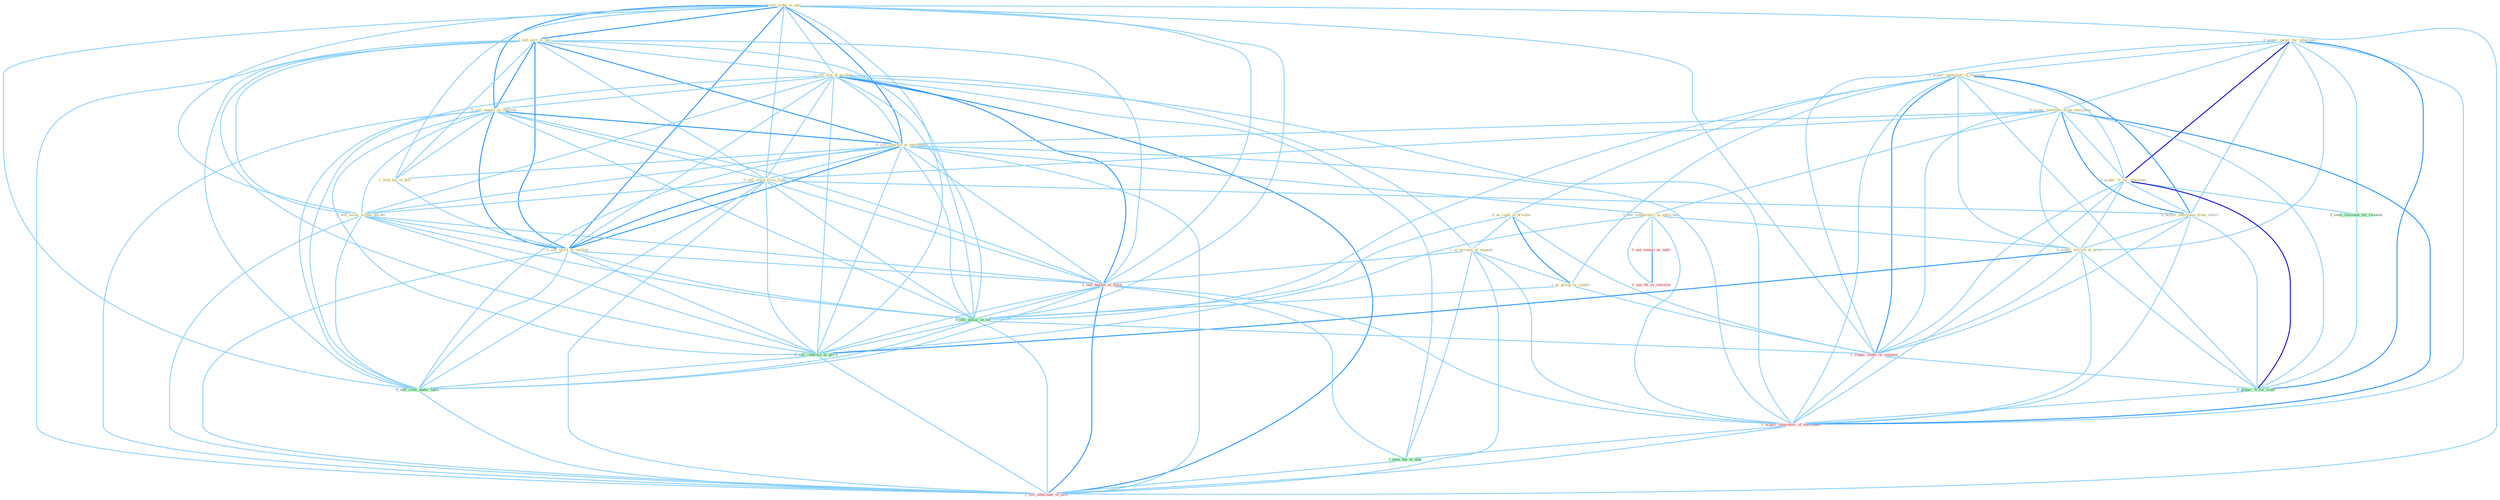 Graph G{ 
    node
    [shape=polygon,style=filled,width=.5,height=.06,color="#BDFCC9",fixedsize=true,fontsize=4,
    fontcolor="#2f4f4f"];
    {node
    [color="#ffffe0", fontcolor="#8b7d6b"] "0_sell_stake_to_unit " "0_sell_part_to_the " "1_sell_mix_of_product " "0_acquir_retail_for_othernum " "0_acquir_entitynam_in_yearnum " "0_sell_annuiti_to_individu " "0_acquir_portfolio_from_entitynam " "0_sell_interest_to_entitynam " "0_sell_stock_from_floor " "1_see_counterpart_at_entitynam " "0_acquir_%_for_othernum " "0_us_rank_in_brochur " "1_us_account_of_magnat " "0_sell_secur_within_border " "0_acquir_entitynam_from_vehicl " "1_hold_kei_to_bid " "1_us_group_in_countri " "0_acquir_million_at_price " "0_sell_stock_to_institut "}
{node [color="#fff0f5", fontcolor="#b22222"] "1_sell_basket_of_stock " "0_see_resign_as_indic " "1_acquir_stake_in_compani " "1_acquir_laboratori_of_entitynam " "1_sell_othernum_of_offic " "0_see_thi_as_reaction "}
edge [color="#B0E2FF"];

	"0_sell_stake_to_unit " -- "0_sell_part_to_the " [w="2", color="#1e90ff" , len=0.8];
	"0_sell_stake_to_unit " -- "1_sell_mix_of_product " [w="1", color="#87cefa" ];
	"0_sell_stake_to_unit " -- "0_sell_annuiti_to_individu " [w="2", color="#1e90ff" , len=0.8];
	"0_sell_stake_to_unit " -- "0_sell_interest_to_entitynam " [w="2", color="#1e90ff" , len=0.8];
	"0_sell_stake_to_unit " -- "0_sell_stock_from_floor " [w="1", color="#87cefa" ];
	"0_sell_stake_to_unit " -- "0_sell_secur_within_border " [w="1", color="#87cefa" ];
	"0_sell_stake_to_unit " -- "1_hold_kei_to_bid " [w="1", color="#87cefa" ];
	"0_sell_stake_to_unit " -- "0_sell_stock_to_institut " [w="2", color="#1e90ff" , len=0.8];
	"0_sell_stake_to_unit " -- "1_sell_basket_of_stock " [w="1", color="#87cefa" ];
	"0_sell_stake_to_unit " -- "0_sell_dollar_in_lot " [w="1", color="#87cefa" ];
	"0_sell_stake_to_unit " -- "1_acquir_stake_in_compani " [w="1", color="#87cefa" ];
	"0_sell_stake_to_unit " -- "0_sell_contract_at_price " [w="1", color="#87cefa" ];
	"0_sell_stake_to_unit " -- "0_sell_cloth_under_label " [w="1", color="#87cefa" ];
	"0_sell_stake_to_unit " -- "1_sell_othernum_of_offic " [w="1", color="#87cefa" ];
	"0_sell_part_to_the " -- "1_sell_mix_of_product " [w="1", color="#87cefa" ];
	"0_sell_part_to_the " -- "0_sell_annuiti_to_individu " [w="2", color="#1e90ff" , len=0.8];
	"0_sell_part_to_the " -- "0_sell_interest_to_entitynam " [w="2", color="#1e90ff" , len=0.8];
	"0_sell_part_to_the " -- "0_sell_stock_from_floor " [w="1", color="#87cefa" ];
	"0_sell_part_to_the " -- "0_sell_secur_within_border " [w="1", color="#87cefa" ];
	"0_sell_part_to_the " -- "1_hold_kei_to_bid " [w="1", color="#87cefa" ];
	"0_sell_part_to_the " -- "0_sell_stock_to_institut " [w="2", color="#1e90ff" , len=0.8];
	"0_sell_part_to_the " -- "1_sell_basket_of_stock " [w="1", color="#87cefa" ];
	"0_sell_part_to_the " -- "0_sell_dollar_in_lot " [w="1", color="#87cefa" ];
	"0_sell_part_to_the " -- "0_sell_contract_at_price " [w="1", color="#87cefa" ];
	"0_sell_part_to_the " -- "0_sell_cloth_under_label " [w="1", color="#87cefa" ];
	"0_sell_part_to_the " -- "1_sell_othernum_of_offic " [w="1", color="#87cefa" ];
	"1_sell_mix_of_product " -- "0_sell_annuiti_to_individu " [w="1", color="#87cefa" ];
	"1_sell_mix_of_product " -- "0_sell_interest_to_entitynam " [w="1", color="#87cefa" ];
	"1_sell_mix_of_product " -- "0_sell_stock_from_floor " [w="1", color="#87cefa" ];
	"1_sell_mix_of_product " -- "1_us_account_of_magnat " [w="1", color="#87cefa" ];
	"1_sell_mix_of_product " -- "0_sell_secur_within_border " [w="1", color="#87cefa" ];
	"1_sell_mix_of_product " -- "0_sell_stock_to_institut " [w="1", color="#87cefa" ];
	"1_sell_mix_of_product " -- "1_sell_basket_of_stock " [w="2", color="#1e90ff" , len=0.8];
	"1_sell_mix_of_product " -- "0_sell_dollar_in_lot " [w="1", color="#87cefa" ];
	"1_sell_mix_of_product " -- "0_sell_contract_at_price " [w="1", color="#87cefa" ];
	"1_sell_mix_of_product " -- "1_acquir_laboratori_of_entitynam " [w="1", color="#87cefa" ];
	"1_sell_mix_of_product " -- "0_sell_cloth_under_label " [w="1", color="#87cefa" ];
	"1_sell_mix_of_product " -- "1_seen_the_of_that " [w="1", color="#87cefa" ];
	"1_sell_mix_of_product " -- "1_sell_othernum_of_offic " [w="2", color="#1e90ff" , len=0.8];
	"0_acquir_retail_for_othernum " -- "0_acquir_entitynam_in_yearnum " [w="1", color="#87cefa" ];
	"0_acquir_retail_for_othernum " -- "0_acquir_portfolio_from_entitynam " [w="1", color="#87cefa" ];
	"0_acquir_retail_for_othernum " -- "0_acquir_%_for_othernum " [w="3", color="#0000cd" , len=0.6];
	"0_acquir_retail_for_othernum " -- "0_acquir_entitynam_from_vehicl " [w="1", color="#87cefa" ];
	"0_acquir_retail_for_othernum " -- "0_acquir_million_at_price " [w="1", color="#87cefa" ];
	"0_acquir_retail_for_othernum " -- "0_seek_classmat_for_reunion " [w="1", color="#87cefa" ];
	"0_acquir_retail_for_othernum " -- "1_acquir_stake_in_compani " [w="1", color="#87cefa" ];
	"0_acquir_retail_for_othernum " -- "0_acquir_%_for_franc " [w="2", color="#1e90ff" , len=0.8];
	"0_acquir_retail_for_othernum " -- "1_acquir_laboratori_of_entitynam " [w="1", color="#87cefa" ];
	"0_acquir_entitynam_in_yearnum " -- "0_acquir_portfolio_from_entitynam " [w="1", color="#87cefa" ];
	"0_acquir_entitynam_in_yearnum " -- "0_acquir_%_for_othernum " [w="1", color="#87cefa" ];
	"0_acquir_entitynam_in_yearnum " -- "0_us_rank_in_brochur " [w="1", color="#87cefa" ];
	"0_acquir_entitynam_in_yearnum " -- "0_acquir_entitynam_from_vehicl " [w="2", color="#1e90ff" , len=0.8];
	"0_acquir_entitynam_in_yearnum " -- "1_us_group_in_countri " [w="1", color="#87cefa" ];
	"0_acquir_entitynam_in_yearnum " -- "0_acquir_million_at_price " [w="1", color="#87cefa" ];
	"0_acquir_entitynam_in_yearnum " -- "0_sell_dollar_in_lot " [w="1", color="#87cefa" ];
	"0_acquir_entitynam_in_yearnum " -- "1_acquir_stake_in_compani " [w="2", color="#1e90ff" , len=0.8];
	"0_acquir_entitynam_in_yearnum " -- "0_acquir_%_for_franc " [w="1", color="#87cefa" ];
	"0_acquir_entitynam_in_yearnum " -- "1_acquir_laboratori_of_entitynam " [w="1", color="#87cefa" ];
	"0_sell_annuiti_to_individu " -- "0_sell_interest_to_entitynam " [w="2", color="#1e90ff" , len=0.8];
	"0_sell_annuiti_to_individu " -- "0_sell_stock_from_floor " [w="1", color="#87cefa" ];
	"0_sell_annuiti_to_individu " -- "0_sell_secur_within_border " [w="1", color="#87cefa" ];
	"0_sell_annuiti_to_individu " -- "1_hold_kei_to_bid " [w="1", color="#87cefa" ];
	"0_sell_annuiti_to_individu " -- "0_sell_stock_to_institut " [w="2", color="#1e90ff" , len=0.8];
	"0_sell_annuiti_to_individu " -- "1_sell_basket_of_stock " [w="1", color="#87cefa" ];
	"0_sell_annuiti_to_individu " -- "0_sell_dollar_in_lot " [w="1", color="#87cefa" ];
	"0_sell_annuiti_to_individu " -- "0_sell_contract_at_price " [w="1", color="#87cefa" ];
	"0_sell_annuiti_to_individu " -- "0_sell_cloth_under_label " [w="1", color="#87cefa" ];
	"0_sell_annuiti_to_individu " -- "1_sell_othernum_of_offic " [w="1", color="#87cefa" ];
	"0_acquir_portfolio_from_entitynam " -- "0_sell_interest_to_entitynam " [w="1", color="#87cefa" ];
	"0_acquir_portfolio_from_entitynam " -- "0_sell_stock_from_floor " [w="1", color="#87cefa" ];
	"0_acquir_portfolio_from_entitynam " -- "1_see_counterpart_at_entitynam " [w="1", color="#87cefa" ];
	"0_acquir_portfolio_from_entitynam " -- "0_acquir_%_for_othernum " [w="1", color="#87cefa" ];
	"0_acquir_portfolio_from_entitynam " -- "0_acquir_entitynam_from_vehicl " [w="2", color="#1e90ff" , len=0.8];
	"0_acquir_portfolio_from_entitynam " -- "0_acquir_million_at_price " [w="1", color="#87cefa" ];
	"0_acquir_portfolio_from_entitynam " -- "1_acquir_stake_in_compani " [w="1", color="#87cefa" ];
	"0_acquir_portfolio_from_entitynam " -- "0_acquir_%_for_franc " [w="1", color="#87cefa" ];
	"0_acquir_portfolio_from_entitynam " -- "1_acquir_laboratori_of_entitynam " [w="2", color="#1e90ff" , len=0.8];
	"0_sell_interest_to_entitynam " -- "0_sell_stock_from_floor " [w="1", color="#87cefa" ];
	"0_sell_interest_to_entitynam " -- "1_see_counterpart_at_entitynam " [w="1", color="#87cefa" ];
	"0_sell_interest_to_entitynam " -- "0_sell_secur_within_border " [w="1", color="#87cefa" ];
	"0_sell_interest_to_entitynam " -- "1_hold_kei_to_bid " [w="1", color="#87cefa" ];
	"0_sell_interest_to_entitynam " -- "0_sell_stock_to_institut " [w="2", color="#1e90ff" , len=0.8];
	"0_sell_interest_to_entitynam " -- "1_sell_basket_of_stock " [w="1", color="#87cefa" ];
	"0_sell_interest_to_entitynam " -- "0_sell_dollar_in_lot " [w="1", color="#87cefa" ];
	"0_sell_interest_to_entitynam " -- "0_sell_contract_at_price " [w="1", color="#87cefa" ];
	"0_sell_interest_to_entitynam " -- "1_acquir_laboratori_of_entitynam " [w="1", color="#87cefa" ];
	"0_sell_interest_to_entitynam " -- "0_sell_cloth_under_label " [w="1", color="#87cefa" ];
	"0_sell_interest_to_entitynam " -- "1_sell_othernum_of_offic " [w="1", color="#87cefa" ];
	"0_sell_stock_from_floor " -- "0_sell_secur_within_border " [w="1", color="#87cefa" ];
	"0_sell_stock_from_floor " -- "0_acquir_entitynam_from_vehicl " [w="1", color="#87cefa" ];
	"0_sell_stock_from_floor " -- "0_sell_stock_to_institut " [w="2", color="#1e90ff" , len=0.8];
	"0_sell_stock_from_floor " -- "1_sell_basket_of_stock " [w="1", color="#87cefa" ];
	"0_sell_stock_from_floor " -- "0_sell_dollar_in_lot " [w="1", color="#87cefa" ];
	"0_sell_stock_from_floor " -- "0_sell_contract_at_price " [w="1", color="#87cefa" ];
	"0_sell_stock_from_floor " -- "0_sell_cloth_under_label " [w="1", color="#87cefa" ];
	"0_sell_stock_from_floor " -- "1_sell_othernum_of_offic " [w="1", color="#87cefa" ];
	"1_see_counterpart_at_entitynam " -- "0_acquir_million_at_price " [w="1", color="#87cefa" ];
	"1_see_counterpart_at_entitynam " -- "0_see_resign_as_indic " [w="1", color="#87cefa" ];
	"1_see_counterpart_at_entitynam " -- "0_sell_contract_at_price " [w="1", color="#87cefa" ];
	"1_see_counterpart_at_entitynam " -- "1_acquir_laboratori_of_entitynam " [w="1", color="#87cefa" ];
	"1_see_counterpart_at_entitynam " -- "0_see_thi_as_reaction " [w="1", color="#87cefa" ];
	"0_acquir_%_for_othernum " -- "0_acquir_entitynam_from_vehicl " [w="1", color="#87cefa" ];
	"0_acquir_%_for_othernum " -- "0_acquir_million_at_price " [w="1", color="#87cefa" ];
	"0_acquir_%_for_othernum " -- "0_seek_classmat_for_reunion " [w="1", color="#87cefa" ];
	"0_acquir_%_for_othernum " -- "1_acquir_stake_in_compani " [w="1", color="#87cefa" ];
	"0_acquir_%_for_othernum " -- "0_acquir_%_for_franc " [w="3", color="#0000cd" , len=0.6];
	"0_acquir_%_for_othernum " -- "1_acquir_laboratori_of_entitynam " [w="1", color="#87cefa" ];
	"0_us_rank_in_brochur " -- "1_us_account_of_magnat " [w="1", color="#87cefa" ];
	"0_us_rank_in_brochur " -- "1_us_group_in_countri " [w="2", color="#1e90ff" , len=0.8];
	"0_us_rank_in_brochur " -- "0_sell_dollar_in_lot " [w="1", color="#87cefa" ];
	"0_us_rank_in_brochur " -- "1_acquir_stake_in_compani " [w="1", color="#87cefa" ];
	"1_us_account_of_magnat " -- "1_us_group_in_countri " [w="1", color="#87cefa" ];
	"1_us_account_of_magnat " -- "1_sell_basket_of_stock " [w="1", color="#87cefa" ];
	"1_us_account_of_magnat " -- "1_acquir_laboratori_of_entitynam " [w="1", color="#87cefa" ];
	"1_us_account_of_magnat " -- "1_seen_the_of_that " [w="1", color="#87cefa" ];
	"1_us_account_of_magnat " -- "1_sell_othernum_of_offic " [w="1", color="#87cefa" ];
	"0_sell_secur_within_border " -- "0_sell_stock_to_institut " [w="1", color="#87cefa" ];
	"0_sell_secur_within_border " -- "1_sell_basket_of_stock " [w="1", color="#87cefa" ];
	"0_sell_secur_within_border " -- "0_sell_dollar_in_lot " [w="1", color="#87cefa" ];
	"0_sell_secur_within_border " -- "0_sell_contract_at_price " [w="1", color="#87cefa" ];
	"0_sell_secur_within_border " -- "0_sell_cloth_under_label " [w="1", color="#87cefa" ];
	"0_sell_secur_within_border " -- "1_sell_othernum_of_offic " [w="1", color="#87cefa" ];
	"0_acquir_entitynam_from_vehicl " -- "0_acquir_million_at_price " [w="1", color="#87cefa" ];
	"0_acquir_entitynam_from_vehicl " -- "1_acquir_stake_in_compani " [w="1", color="#87cefa" ];
	"0_acquir_entitynam_from_vehicl " -- "0_acquir_%_for_franc " [w="1", color="#87cefa" ];
	"0_acquir_entitynam_from_vehicl " -- "1_acquir_laboratori_of_entitynam " [w="1", color="#87cefa" ];
	"1_hold_kei_to_bid " -- "0_sell_stock_to_institut " [w="1", color="#87cefa" ];
	"1_us_group_in_countri " -- "0_sell_dollar_in_lot " [w="1", color="#87cefa" ];
	"1_us_group_in_countri " -- "1_acquir_stake_in_compani " [w="1", color="#87cefa" ];
	"0_acquir_million_at_price " -- "1_acquir_stake_in_compani " [w="1", color="#87cefa" ];
	"0_acquir_million_at_price " -- "0_acquir_%_for_franc " [w="1", color="#87cefa" ];
	"0_acquir_million_at_price " -- "0_sell_contract_at_price " [w="2", color="#1e90ff" , len=0.8];
	"0_acquir_million_at_price " -- "1_acquir_laboratori_of_entitynam " [w="1", color="#87cefa" ];
	"0_sell_stock_to_institut " -- "1_sell_basket_of_stock " [w="1", color="#87cefa" ];
	"0_sell_stock_to_institut " -- "0_sell_dollar_in_lot " [w="1", color="#87cefa" ];
	"0_sell_stock_to_institut " -- "0_sell_contract_at_price " [w="1", color="#87cefa" ];
	"0_sell_stock_to_institut " -- "0_sell_cloth_under_label " [w="1", color="#87cefa" ];
	"0_sell_stock_to_institut " -- "1_sell_othernum_of_offic " [w="1", color="#87cefa" ];
	"0_seek_classmat_for_reunion " -- "0_acquir_%_for_franc " [w="1", color="#87cefa" ];
	"1_sell_basket_of_stock " -- "0_sell_dollar_in_lot " [w="1", color="#87cefa" ];
	"1_sell_basket_of_stock " -- "0_sell_contract_at_price " [w="1", color="#87cefa" ];
	"1_sell_basket_of_stock " -- "1_acquir_laboratori_of_entitynam " [w="1", color="#87cefa" ];
	"1_sell_basket_of_stock " -- "0_sell_cloth_under_label " [w="1", color="#87cefa" ];
	"1_sell_basket_of_stock " -- "1_seen_the_of_that " [w="1", color="#87cefa" ];
	"1_sell_basket_of_stock " -- "1_sell_othernum_of_offic " [w="2", color="#1e90ff" , len=0.8];
	"0_sell_dollar_in_lot " -- "1_acquir_stake_in_compani " [w="1", color="#87cefa" ];
	"0_sell_dollar_in_lot " -- "0_sell_contract_at_price " [w="1", color="#87cefa" ];
	"0_sell_dollar_in_lot " -- "0_sell_cloth_under_label " [w="1", color="#87cefa" ];
	"0_sell_dollar_in_lot " -- "1_sell_othernum_of_offic " [w="1", color="#87cefa" ];
	"0_see_resign_as_indic " -- "0_see_thi_as_reaction " [w="2", color="#1e90ff" , len=0.8];
	"1_acquir_stake_in_compani " -- "0_acquir_%_for_franc " [w="1", color="#87cefa" ];
	"1_acquir_stake_in_compani " -- "1_acquir_laboratori_of_entitynam " [w="1", color="#87cefa" ];
	"0_acquir_%_for_franc " -- "1_acquir_laboratori_of_entitynam " [w="1", color="#87cefa" ];
	"0_sell_contract_at_price " -- "0_sell_cloth_under_label " [w="1", color="#87cefa" ];
	"0_sell_contract_at_price " -- "1_sell_othernum_of_offic " [w="1", color="#87cefa" ];
	"1_acquir_laboratori_of_entitynam " -- "1_seen_the_of_that " [w="1", color="#87cefa" ];
	"1_acquir_laboratori_of_entitynam " -- "1_sell_othernum_of_offic " [w="1", color="#87cefa" ];
	"0_sell_cloth_under_label " -- "1_sell_othernum_of_offic " [w="1", color="#87cefa" ];
	"1_seen_the_of_that " -- "1_sell_othernum_of_offic " [w="1", color="#87cefa" ];
}